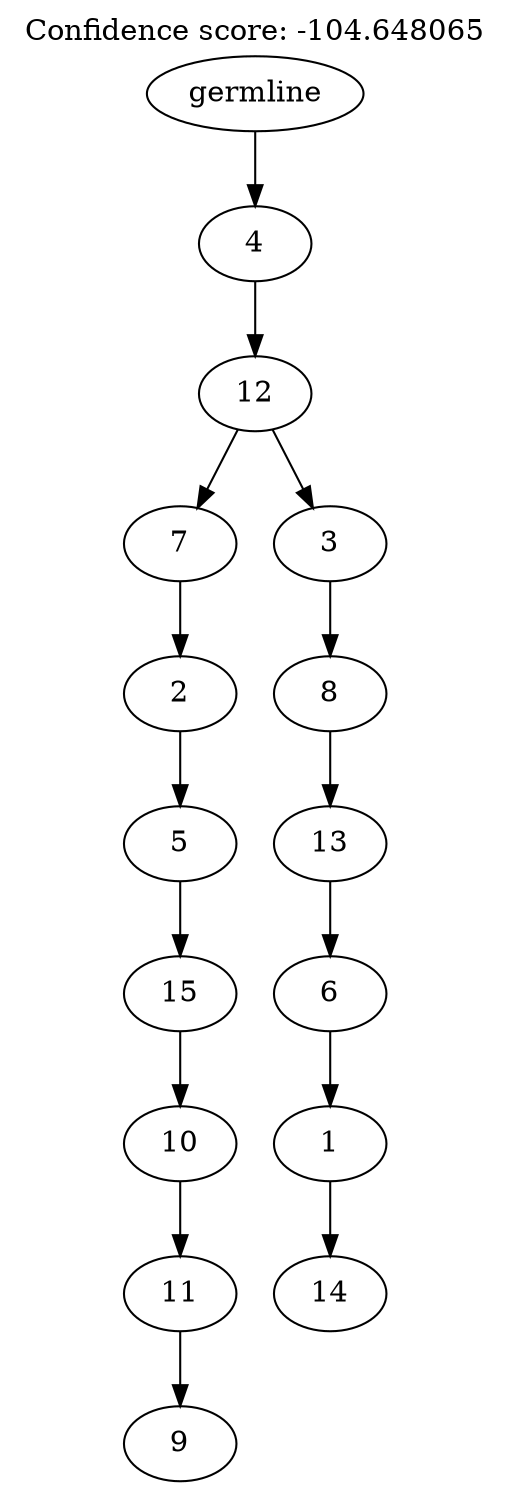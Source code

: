 digraph g {
	"14" -> "15";
	"15" [label="9"];
	"13" -> "14";
	"14" [label="11"];
	"12" -> "13";
	"13" [label="10"];
	"11" -> "12";
	"12" [label="15"];
	"10" -> "11";
	"11" [label="5"];
	"9" -> "10";
	"10" [label="2"];
	"7" -> "8";
	"8" [label="14"];
	"6" -> "7";
	"7" [label="1"];
	"5" -> "6";
	"6" [label="6"];
	"4" -> "5";
	"5" [label="13"];
	"3" -> "4";
	"4" [label="8"];
	"2" -> "3";
	"3" [label="3"];
	"2" -> "9";
	"9" [label="7"];
	"1" -> "2";
	"2" [label="12"];
	"0" -> "1";
	"1" [label="4"];
	"0" [label="germline"];
	labelloc="t";
	label="Confidence score: -104.648065";
}
